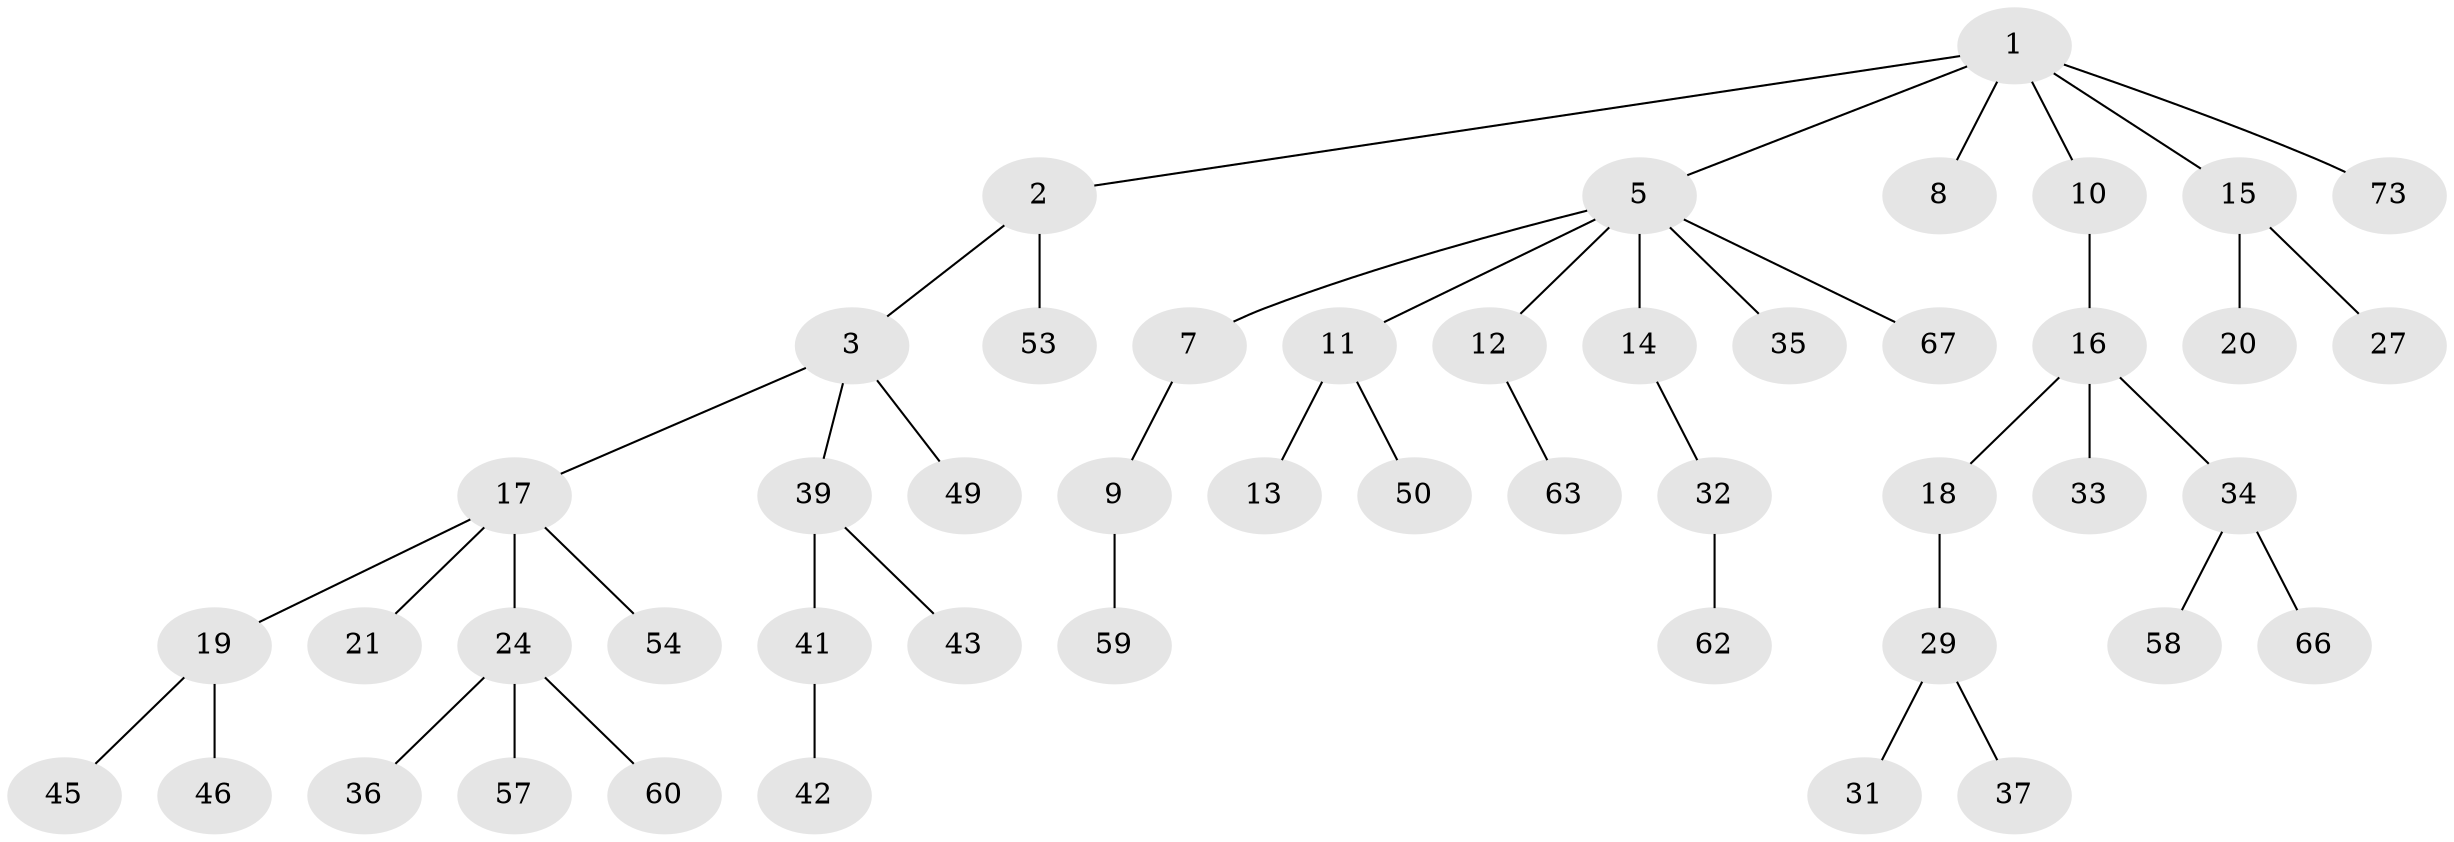// original degree distribution, {5: 0.0273972602739726, 4: 0.0821917808219178, 3: 0.1095890410958904, 7: 0.0136986301369863, 2: 0.2465753424657534, 1: 0.5068493150684932, 6: 0.0136986301369863}
// Generated by graph-tools (version 1.1) at 2025/11/02/27/25 16:11:27]
// undirected, 48 vertices, 47 edges
graph export_dot {
graph [start="1"]
  node [color=gray90,style=filled];
  1 [super="+4"];
  2 [super="+64"];
  3 [super="+28"];
  5 [super="+6"];
  7 [super="+30"];
  8;
  9 [super="+25"];
  10 [super="+23"];
  11 [super="+61"];
  12 [super="+38"];
  13;
  14;
  15 [super="+51"];
  16 [super="+44"];
  17 [super="+56"];
  18;
  19 [super="+22"];
  20;
  21;
  24 [super="+26"];
  27;
  29 [super="+47"];
  31 [super="+72"];
  32 [super="+55"];
  33 [super="+40"];
  34 [super="+52"];
  35;
  36;
  37;
  39;
  41 [super="+70"];
  42;
  43 [super="+48"];
  45;
  46;
  49 [super="+71"];
  50;
  53 [super="+65"];
  54;
  57 [super="+69"];
  58;
  59 [super="+68"];
  60;
  62;
  63;
  66;
  67;
  73;
  1 -- 2;
  1 -- 5;
  1 -- 10;
  1 -- 73;
  1 -- 8;
  1 -- 15;
  2 -- 3;
  2 -- 53;
  3 -- 17;
  3 -- 49;
  3 -- 39;
  5 -- 7;
  5 -- 12;
  5 -- 14;
  5 -- 35;
  5 -- 67;
  5 -- 11;
  7 -- 9;
  9 -- 59;
  10 -- 16;
  11 -- 13;
  11 -- 50;
  12 -- 63;
  14 -- 32;
  15 -- 20;
  15 -- 27;
  16 -- 18;
  16 -- 33;
  16 -- 34;
  17 -- 19;
  17 -- 21;
  17 -- 24;
  17 -- 54;
  18 -- 29;
  19 -- 45;
  19 -- 46;
  24 -- 36;
  24 -- 60;
  24 -- 57;
  29 -- 31;
  29 -- 37;
  32 -- 62;
  34 -- 58;
  34 -- 66;
  39 -- 41;
  39 -- 43;
  41 -- 42;
}
